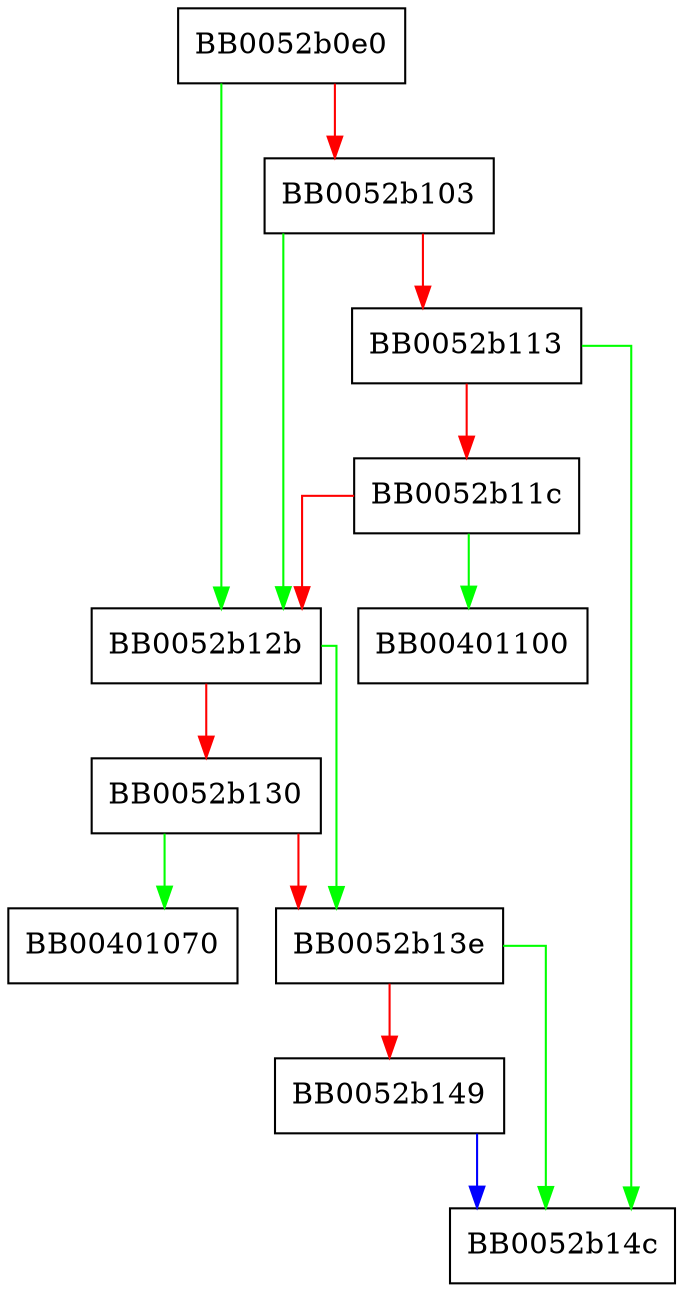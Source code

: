 digraph BIO_ADDR_rawaddress {
  node [shape="box"];
  graph [splines=ortho];
  BB0052b0e0 -> BB0052b12b [color="green"];
  BB0052b0e0 -> BB0052b103 [color="red"];
  BB0052b103 -> BB0052b12b [color="green"];
  BB0052b103 -> BB0052b113 [color="red"];
  BB0052b113 -> BB0052b14c [color="green"];
  BB0052b113 -> BB0052b11c [color="red"];
  BB0052b11c -> BB00401100 [color="green"];
  BB0052b11c -> BB0052b12b [color="red"];
  BB0052b12b -> BB0052b13e [color="green"];
  BB0052b12b -> BB0052b130 [color="red"];
  BB0052b130 -> BB00401070 [color="green"];
  BB0052b130 -> BB0052b13e [color="red"];
  BB0052b13e -> BB0052b14c [color="green"];
  BB0052b13e -> BB0052b149 [color="red"];
  BB0052b149 -> BB0052b14c [color="blue"];
}